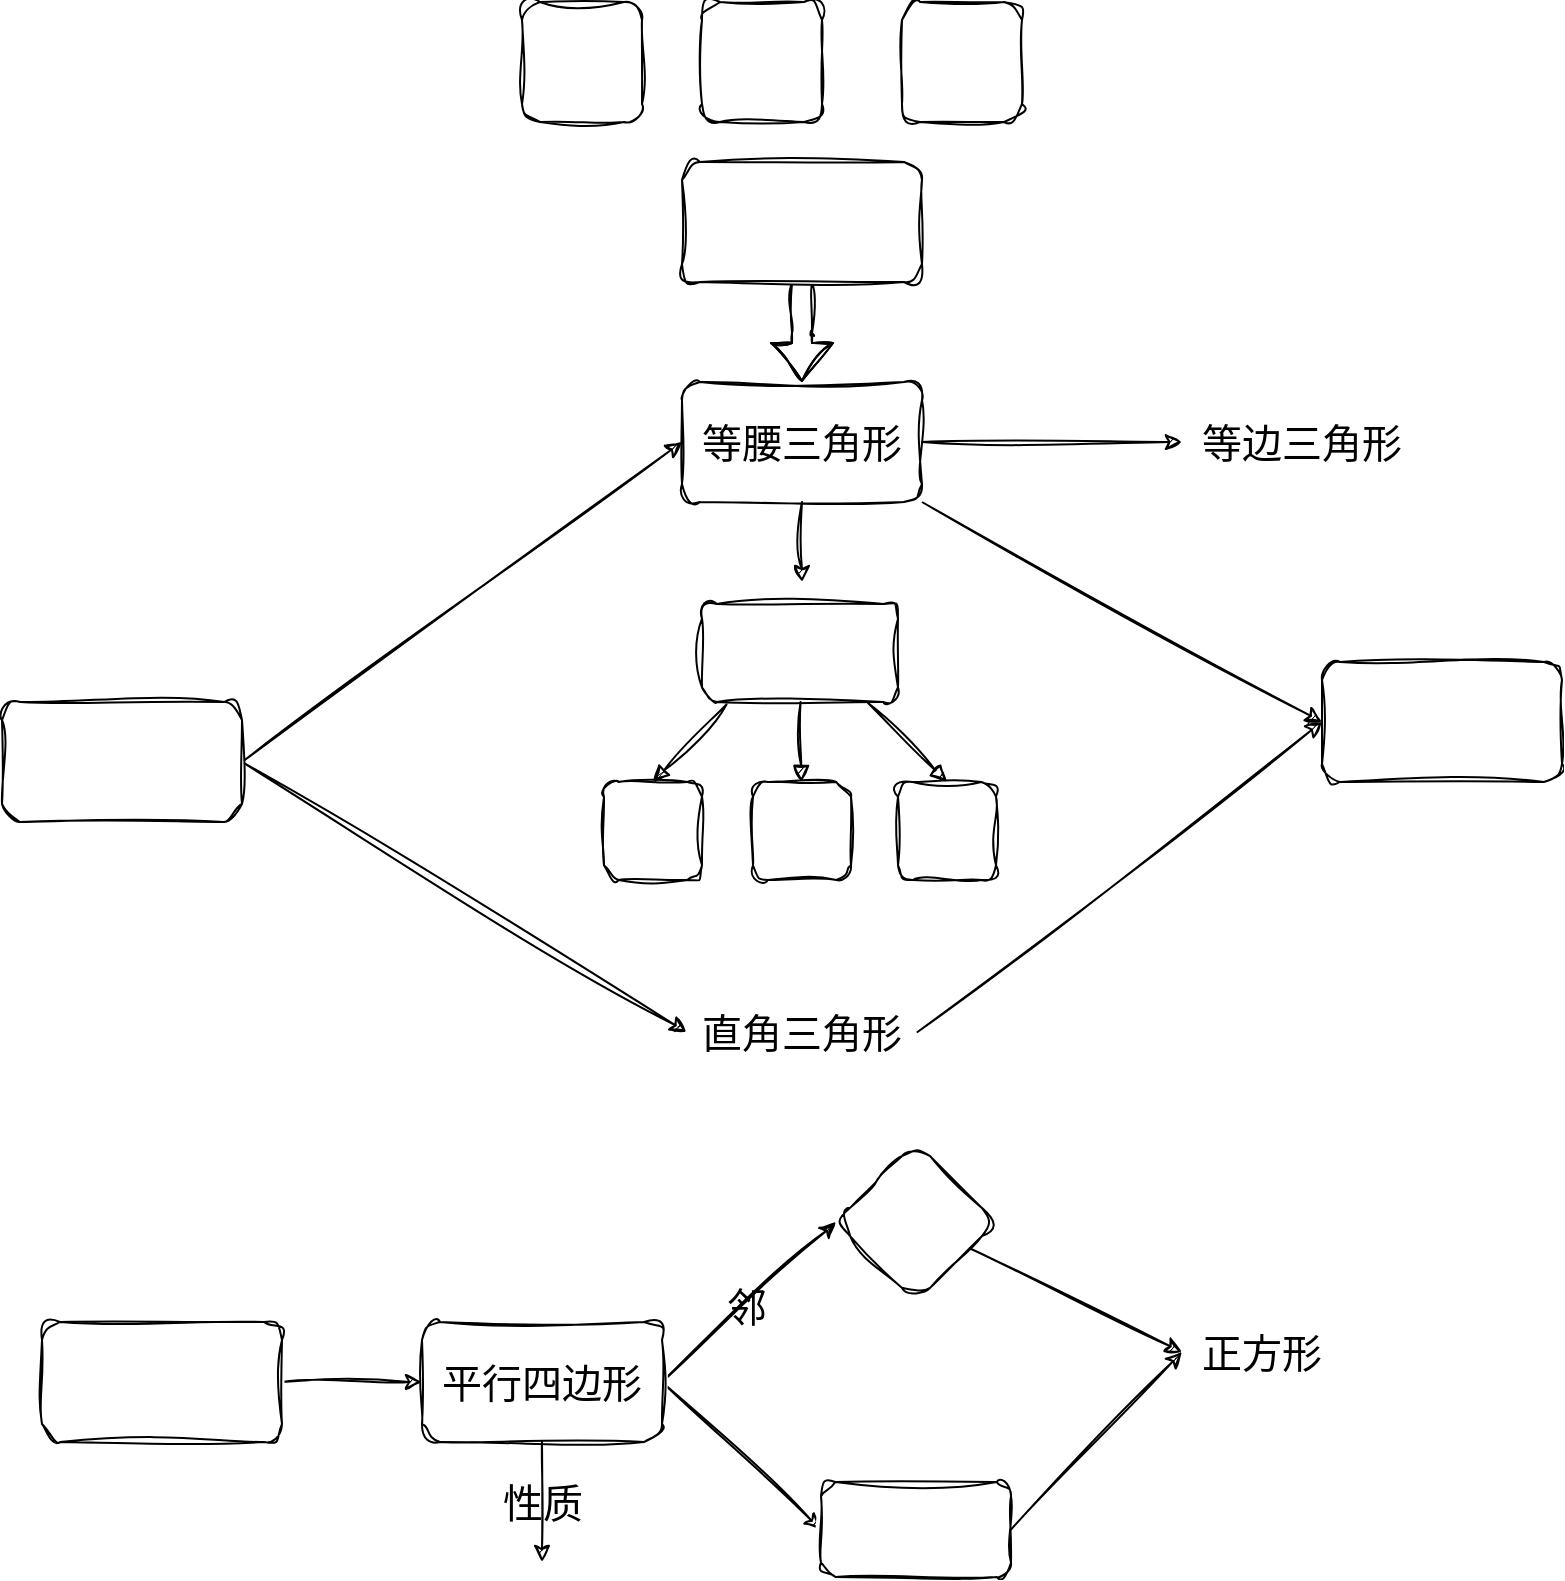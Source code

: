 <mxfile version="20.8.16" type="github">
  <diagram name="第 1 页" id="h6_vGnYJ_OD5_Ige07re">
    <mxGraphModel dx="1306" dy="826" grid="1" gridSize="10" guides="1" tooltips="1" connect="1" arrows="1" fold="1" page="1" pageScale="1" pageWidth="827" pageHeight="1169" math="0" shadow="0">
      <root>
        <mxCell id="0" />
        <mxCell id="1" parent="0" />
        <mxCell id="lBFcBCJgX3d3Oh1-6d5N-2" style="edgeStyle=orthogonalEdgeStyle;rounded=1;orthogonalLoop=1;jettySize=auto;html=1;exitX=1;exitY=0.5;exitDx=0;exitDy=0;entryX=0;entryY=0.5;entryDx=0;entryDy=0;labelBackgroundColor=none;fontColor=default;sketch=1;curveFitting=1;jiggle=2;" edge="1" parent="1" source="lBFcBCJgX3d3Oh1-6d5N-1" target="lBFcBCJgX3d3Oh1-6d5N-3">
          <mxGeometry relative="1" as="geometry">
            <mxPoint x="580" y="230" as="targetPoint" />
          </mxGeometry>
        </mxCell>
        <mxCell id="lBFcBCJgX3d3Oh1-6d5N-4" style="edgeStyle=orthogonalEdgeStyle;rounded=1;orthogonalLoop=1;jettySize=auto;html=1;exitX=0.5;exitY=0;exitDx=0;exitDy=0;shape=flexArrow;endArrow=none;endFill=0;startArrow=block;labelBackgroundColor=none;fontColor=default;sketch=1;curveFitting=1;jiggle=2;" edge="1" parent="1" source="lBFcBCJgX3d3Oh1-6d5N-1">
          <mxGeometry relative="1" as="geometry">
            <mxPoint x="430" y="150" as="targetPoint" />
          </mxGeometry>
        </mxCell>
        <mxCell id="lBFcBCJgX3d3Oh1-6d5N-22" style="edgeStyle=none;rounded=1;orthogonalLoop=1;jettySize=auto;html=1;exitX=1;exitY=1;exitDx=0;exitDy=0;entryX=0;entryY=0.5;entryDx=0;entryDy=0;startArrow=none;endArrow=classic;endFill=1;startFill=0;labelBackgroundColor=none;fontColor=default;sketch=1;curveFitting=1;jiggle=2;" edge="1" parent="1" source="lBFcBCJgX3d3Oh1-6d5N-1" target="lBFcBCJgX3d3Oh1-6d5N-21">
          <mxGeometry relative="1" as="geometry" />
        </mxCell>
        <mxCell id="lBFcBCJgX3d3Oh1-6d5N-23" style="edgeStyle=none;rounded=1;orthogonalLoop=1;jettySize=auto;html=1;exitX=0.5;exitY=1;exitDx=0;exitDy=0;startArrow=none;startFill=0;endArrow=classic;endFill=1;labelBackgroundColor=none;fontColor=default;sketch=1;curveFitting=1;jiggle=2;" edge="1" parent="1" source="lBFcBCJgX3d3Oh1-6d5N-1">
          <mxGeometry relative="1" as="geometry">
            <mxPoint x="430" y="300" as="targetPoint" />
          </mxGeometry>
        </mxCell>
        <mxCell id="lBFcBCJgX3d3Oh1-6d5N-1" value="&lt;font style=&quot;font-size: 20px;&quot;&gt;等腰三角形&lt;/font&gt;" style="rounded=1;whiteSpace=wrap;html=1;labelBackgroundColor=none;sketch=1;curveFitting=1;jiggle=2;" vertex="1" parent="1">
          <mxGeometry x="370" y="200" width="120" height="60" as="geometry" />
        </mxCell>
        <mxCell id="lBFcBCJgX3d3Oh1-6d5N-3" value="等边三角形" style="text;html=1;strokeColor=none;fillColor=none;align=center;verticalAlign=middle;whiteSpace=wrap;rounded=1;fontSize=20;labelBackgroundColor=none;sketch=1;curveFitting=1;jiggle=2;" vertex="1" parent="1">
          <mxGeometry x="620" y="210" width="120" height="40" as="geometry" />
        </mxCell>
        <mxCell id="lBFcBCJgX3d3Oh1-6d5N-5" value="" style="rounded=1;whiteSpace=wrap;html=1;labelBackgroundColor=none;sketch=1;curveFitting=1;jiggle=2;" vertex="1" parent="1">
          <mxGeometry x="370" y="90" width="120" height="60" as="geometry" />
        </mxCell>
        <mxCell id="lBFcBCJgX3d3Oh1-6d5N-6" value="" style="rounded=1;whiteSpace=wrap;html=1;labelBackgroundColor=none;sketch=1;curveFitting=1;jiggle=2;" vertex="1" parent="1">
          <mxGeometry x="290" y="10" width="60" height="60" as="geometry" />
        </mxCell>
        <mxCell id="lBFcBCJgX3d3Oh1-6d5N-7" value="" style="rounded=1;whiteSpace=wrap;html=1;labelBackgroundColor=none;sketch=1;curveFitting=1;jiggle=2;" vertex="1" parent="1">
          <mxGeometry x="380" y="10" width="60" height="60" as="geometry" />
        </mxCell>
        <mxCell id="lBFcBCJgX3d3Oh1-6d5N-8" value="" style="rounded=1;whiteSpace=wrap;html=1;labelBackgroundColor=none;sketch=1;curveFitting=1;jiggle=2;" vertex="1" parent="1">
          <mxGeometry x="480" y="10" width="60" height="60" as="geometry" />
        </mxCell>
        <mxCell id="lBFcBCJgX3d3Oh1-6d5N-9" value="" style="rounded=1;whiteSpace=wrap;html=1;labelBackgroundColor=none;sketch=1;curveFitting=1;jiggle=2;" vertex="1" parent="1">
          <mxGeometry x="380" y="311" width="98" height="49" as="geometry" />
        </mxCell>
        <mxCell id="lBFcBCJgX3d3Oh1-6d5N-15" style="rounded=1;orthogonalLoop=1;jettySize=auto;html=1;exitX=0.5;exitY=0;exitDx=0;exitDy=0;entryX=0.125;entryY=1.025;entryDx=0;entryDy=0;entryPerimeter=0;startArrow=block;endArrow=none;endFill=0;labelBackgroundColor=none;fontColor=default;sketch=1;curveFitting=1;jiggle=2;" edge="1" parent="1" source="lBFcBCJgX3d3Oh1-6d5N-20" target="lBFcBCJgX3d3Oh1-6d5N-9">
          <mxGeometry relative="1" as="geometry">
            <mxPoint x="350" y="431" as="sourcePoint" />
          </mxGeometry>
        </mxCell>
        <mxCell id="lBFcBCJgX3d3Oh1-6d5N-16" value="" style="edgeStyle=none;rounded=1;orthogonalLoop=1;jettySize=auto;html=1;startArrow=block;endArrow=none;endFill=0;labelBackgroundColor=none;fontColor=default;sketch=1;curveFitting=1;jiggle=2;" edge="1" parent="1" source="lBFcBCJgX3d3Oh1-6d5N-13" target="lBFcBCJgX3d3Oh1-6d5N-9">
          <mxGeometry relative="1" as="geometry" />
        </mxCell>
        <mxCell id="lBFcBCJgX3d3Oh1-6d5N-13" value="" style="rounded=1;whiteSpace=wrap;html=1;labelBackgroundColor=none;sketch=1;curveFitting=1;jiggle=2;" vertex="1" parent="1">
          <mxGeometry x="405.5" y="400" width="49" height="49" as="geometry" />
        </mxCell>
        <mxCell id="lBFcBCJgX3d3Oh1-6d5N-17" style="edgeStyle=none;rounded=1;orthogonalLoop=1;jettySize=auto;html=1;startArrow=block;endArrow=none;endFill=0;entryX=0.847;entryY=1.01;entryDx=0;entryDy=0;entryPerimeter=0;exitX=0.5;exitY=0;exitDx=0;exitDy=0;labelBackgroundColor=none;fontColor=default;sketch=1;curveFitting=1;jiggle=2;" edge="1" parent="1" source="lBFcBCJgX3d3Oh1-6d5N-19" target="lBFcBCJgX3d3Oh1-6d5N-9">
          <mxGeometry relative="1" as="geometry">
            <mxPoint x="480" y="381" as="targetPoint" />
            <mxPoint x="496.812" y="441" as="sourcePoint" />
          </mxGeometry>
        </mxCell>
        <mxCell id="lBFcBCJgX3d3Oh1-6d5N-19" value="" style="rounded=1;whiteSpace=wrap;html=1;labelBackgroundColor=none;sketch=1;curveFitting=1;jiggle=2;" vertex="1" parent="1">
          <mxGeometry x="478" y="400" width="49" height="49" as="geometry" />
        </mxCell>
        <mxCell id="lBFcBCJgX3d3Oh1-6d5N-20" value="" style="rounded=1;whiteSpace=wrap;html=1;labelBackgroundColor=none;sketch=1;curveFitting=1;jiggle=2;" vertex="1" parent="1">
          <mxGeometry x="331" y="400" width="49" height="49" as="geometry" />
        </mxCell>
        <mxCell id="lBFcBCJgX3d3Oh1-6d5N-21" value="" style="rounded=1;whiteSpace=wrap;html=1;labelBackgroundColor=none;sketch=1;curveFitting=1;jiggle=2;" vertex="1" parent="1">
          <mxGeometry x="690" y="340" width="120" height="60" as="geometry" />
        </mxCell>
        <mxCell id="lBFcBCJgX3d3Oh1-6d5N-25" style="edgeStyle=none;rounded=1;orthogonalLoop=1;jettySize=auto;html=1;exitX=1;exitY=0.5;exitDx=0;exitDy=0;fontSize=20;startArrow=none;startFill=0;endArrow=classic;endFill=1;entryX=0;entryY=0.5;entryDx=0;entryDy=0;labelBackgroundColor=none;fontColor=default;sketch=1;curveFitting=1;jiggle=2;" edge="1" parent="1" source="lBFcBCJgX3d3Oh1-6d5N-24" target="lBFcBCJgX3d3Oh1-6d5N-21">
          <mxGeometry relative="1" as="geometry">
            <mxPoint x="610" y="400" as="targetPoint" />
          </mxGeometry>
        </mxCell>
        <mxCell id="lBFcBCJgX3d3Oh1-6d5N-24" value="直角三角形" style="text;html=1;strokeColor=none;fillColor=none;align=center;verticalAlign=middle;whiteSpace=wrap;rounded=1;fontSize=20;labelBackgroundColor=none;sketch=1;curveFitting=1;jiggle=2;" vertex="1" parent="1">
          <mxGeometry x="372.25" y="510" width="115.5" height="30" as="geometry" />
        </mxCell>
        <mxCell id="lBFcBCJgX3d3Oh1-6d5N-27" style="edgeStyle=none;rounded=1;orthogonalLoop=1;jettySize=auto;html=1;exitX=1;exitY=0.5;exitDx=0;exitDy=0;entryX=0;entryY=0.5;entryDx=0;entryDy=0;fontSize=20;startArrow=none;startFill=0;endArrow=classic;endFill=1;labelBackgroundColor=none;fontColor=default;sketch=1;curveFitting=1;jiggle=2;" edge="1" parent="1" source="lBFcBCJgX3d3Oh1-6d5N-26" target="lBFcBCJgX3d3Oh1-6d5N-1">
          <mxGeometry relative="1" as="geometry" />
        </mxCell>
        <mxCell id="lBFcBCJgX3d3Oh1-6d5N-28" style="edgeStyle=none;rounded=1;orthogonalLoop=1;jettySize=auto;html=1;exitX=1;exitY=0.5;exitDx=0;exitDy=0;entryX=0;entryY=0.5;entryDx=0;entryDy=0;fontSize=20;startArrow=none;startFill=0;endArrow=classic;endFill=1;labelBackgroundColor=none;fontColor=default;sketch=1;curveFitting=1;jiggle=2;" edge="1" parent="1" source="lBFcBCJgX3d3Oh1-6d5N-26" target="lBFcBCJgX3d3Oh1-6d5N-24">
          <mxGeometry relative="1" as="geometry" />
        </mxCell>
        <mxCell id="lBFcBCJgX3d3Oh1-6d5N-26" value="" style="rounded=1;whiteSpace=wrap;html=1;fontSize=20;labelBackgroundColor=none;sketch=1;curveFitting=1;jiggle=2;" vertex="1" parent="1">
          <mxGeometry x="30" y="360" width="120" height="60" as="geometry" />
        </mxCell>
        <mxCell id="lBFcBCJgX3d3Oh1-6d5N-30" style="edgeStyle=none;rounded=1;orthogonalLoop=1;jettySize=auto;html=1;exitX=1;exitY=0.5;exitDx=0;exitDy=0;fontSize=20;startArrow=none;startFill=0;endArrow=classic;endFill=1;labelBackgroundColor=none;fontColor=default;sketch=1;curveFitting=1;jiggle=2;" edge="1" parent="1" source="lBFcBCJgX3d3Oh1-6d5N-29">
          <mxGeometry relative="1" as="geometry">
            <mxPoint x="240" y="700" as="targetPoint" />
          </mxGeometry>
        </mxCell>
        <mxCell id="lBFcBCJgX3d3Oh1-6d5N-29" value="" style="rounded=1;whiteSpace=wrap;html=1;fontSize=20;labelBackgroundColor=none;sketch=1;curveFitting=1;jiggle=2;" vertex="1" parent="1">
          <mxGeometry x="50" y="670" width="120" height="60" as="geometry" />
        </mxCell>
        <mxCell id="lBFcBCJgX3d3Oh1-6d5N-32" value="性质" style="edgeStyle=none;rounded=1;orthogonalLoop=1;jettySize=auto;html=1;exitX=0.5;exitY=1;exitDx=0;exitDy=0;fontSize=20;startArrow=none;startFill=0;endArrow=classic;endFill=1;labelBackgroundColor=none;fontColor=default;sketch=1;curveFitting=1;jiggle=2;" edge="1" parent="1" source="lBFcBCJgX3d3Oh1-6d5N-31">
          <mxGeometry relative="1" as="geometry">
            <mxPoint x="300" y="790" as="targetPoint" />
          </mxGeometry>
        </mxCell>
        <mxCell id="lBFcBCJgX3d3Oh1-6d5N-33" style="edgeStyle=none;rounded=1;orthogonalLoop=1;jettySize=auto;html=1;exitX=1;exitY=0.5;exitDx=0;exitDy=0;fontSize=20;startArrow=none;startFill=0;endArrow=classic;endFill=1;entryX=0;entryY=0.5;entryDx=0;entryDy=0;labelBackgroundColor=none;fontColor=default;sketch=1;curveFitting=1;jiggle=2;" edge="1" parent="1" source="lBFcBCJgX3d3Oh1-6d5N-31" target="lBFcBCJgX3d3Oh1-6d5N-37">
          <mxGeometry relative="1" as="geometry">
            <mxPoint x="530" y="620" as="targetPoint" />
          </mxGeometry>
        </mxCell>
        <mxCell id="lBFcBCJgX3d3Oh1-6d5N-34" value="邻" style="edgeLabel;html=1;align=center;verticalAlign=middle;resizable=0;points=[];fontSize=20;rounded=1;labelBackgroundColor=none;sketch=1;curveFitting=1;jiggle=2;" vertex="1" connectable="0" parent="lBFcBCJgX3d3Oh1-6d5N-33">
          <mxGeometry x="-0.033" relative="1" as="geometry">
            <mxPoint as="offset" />
          </mxGeometry>
        </mxCell>
        <mxCell id="lBFcBCJgX3d3Oh1-6d5N-40" style="edgeStyle=none;rounded=1;orthogonalLoop=1;jettySize=auto;html=1;entryX=0;entryY=0.5;entryDx=0;entryDy=0;fontSize=20;startArrow=none;startFill=0;endArrow=classic;endFill=1;exitX=1;exitY=0.5;exitDx=0;exitDy=0;labelBackgroundColor=none;fontColor=default;sketch=1;curveFitting=1;jiggle=2;" edge="1" parent="1" source="lBFcBCJgX3d3Oh1-6d5N-31" target="lBFcBCJgX3d3Oh1-6d5N-39">
          <mxGeometry relative="1" as="geometry" />
        </mxCell>
        <mxCell id="lBFcBCJgX3d3Oh1-6d5N-31" value="平行四边形" style="rounded=1;whiteSpace=wrap;html=1;fontSize=20;labelBackgroundColor=none;sketch=1;curveFitting=1;jiggle=2;" vertex="1" parent="1">
          <mxGeometry x="240" y="670" width="120" height="60" as="geometry" />
        </mxCell>
        <mxCell id="lBFcBCJgX3d3Oh1-6d5N-42" style="edgeStyle=none;rounded=1;orthogonalLoop=1;jettySize=auto;html=1;entryX=0;entryY=0.5;entryDx=0;entryDy=0;fontSize=20;startArrow=none;startFill=0;endArrow=classic;endFill=1;labelBackgroundColor=none;fontColor=default;sketch=1;curveFitting=1;jiggle=2;" edge="1" parent="1" source="lBFcBCJgX3d3Oh1-6d5N-37" target="lBFcBCJgX3d3Oh1-6d5N-41">
          <mxGeometry relative="1" as="geometry" />
        </mxCell>
        <mxCell id="lBFcBCJgX3d3Oh1-6d5N-37" value="" style="rhombus;whiteSpace=wrap;html=1;fontSize=20;direction=east;rounded=1;labelBackgroundColor=none;sketch=1;curveFitting=1;jiggle=2;" vertex="1" parent="1">
          <mxGeometry x="447" y="580" width="80" height="80" as="geometry" />
        </mxCell>
        <mxCell id="lBFcBCJgX3d3Oh1-6d5N-43" style="edgeStyle=none;rounded=1;orthogonalLoop=1;jettySize=auto;html=1;entryX=0;entryY=0.5;entryDx=0;entryDy=0;fontSize=20;startArrow=none;startFill=0;endArrow=classic;endFill=1;exitX=1;exitY=0.5;exitDx=0;exitDy=0;labelBackgroundColor=none;fontColor=default;sketch=1;curveFitting=1;jiggle=2;" edge="1" parent="1" source="lBFcBCJgX3d3Oh1-6d5N-39" target="lBFcBCJgX3d3Oh1-6d5N-41">
          <mxGeometry relative="1" as="geometry" />
        </mxCell>
        <mxCell id="lBFcBCJgX3d3Oh1-6d5N-39" value="" style="rounded=1;whiteSpace=wrap;html=1;fontSize=20;labelBackgroundColor=none;sketch=1;curveFitting=1;jiggle=2;" vertex="1" parent="1">
          <mxGeometry x="439.5" y="750" width="95" height="47.5" as="geometry" />
        </mxCell>
        <mxCell id="lBFcBCJgX3d3Oh1-6d5N-41" value="正方形" style="text;html=1;strokeColor=none;fillColor=none;align=center;verticalAlign=middle;whiteSpace=wrap;rounded=1;fontSize=20;labelBackgroundColor=none;sketch=1;curveFitting=1;jiggle=2;" vertex="1" parent="1">
          <mxGeometry x="620" y="670" width="80" height="30" as="geometry" />
        </mxCell>
      </root>
    </mxGraphModel>
  </diagram>
</mxfile>
